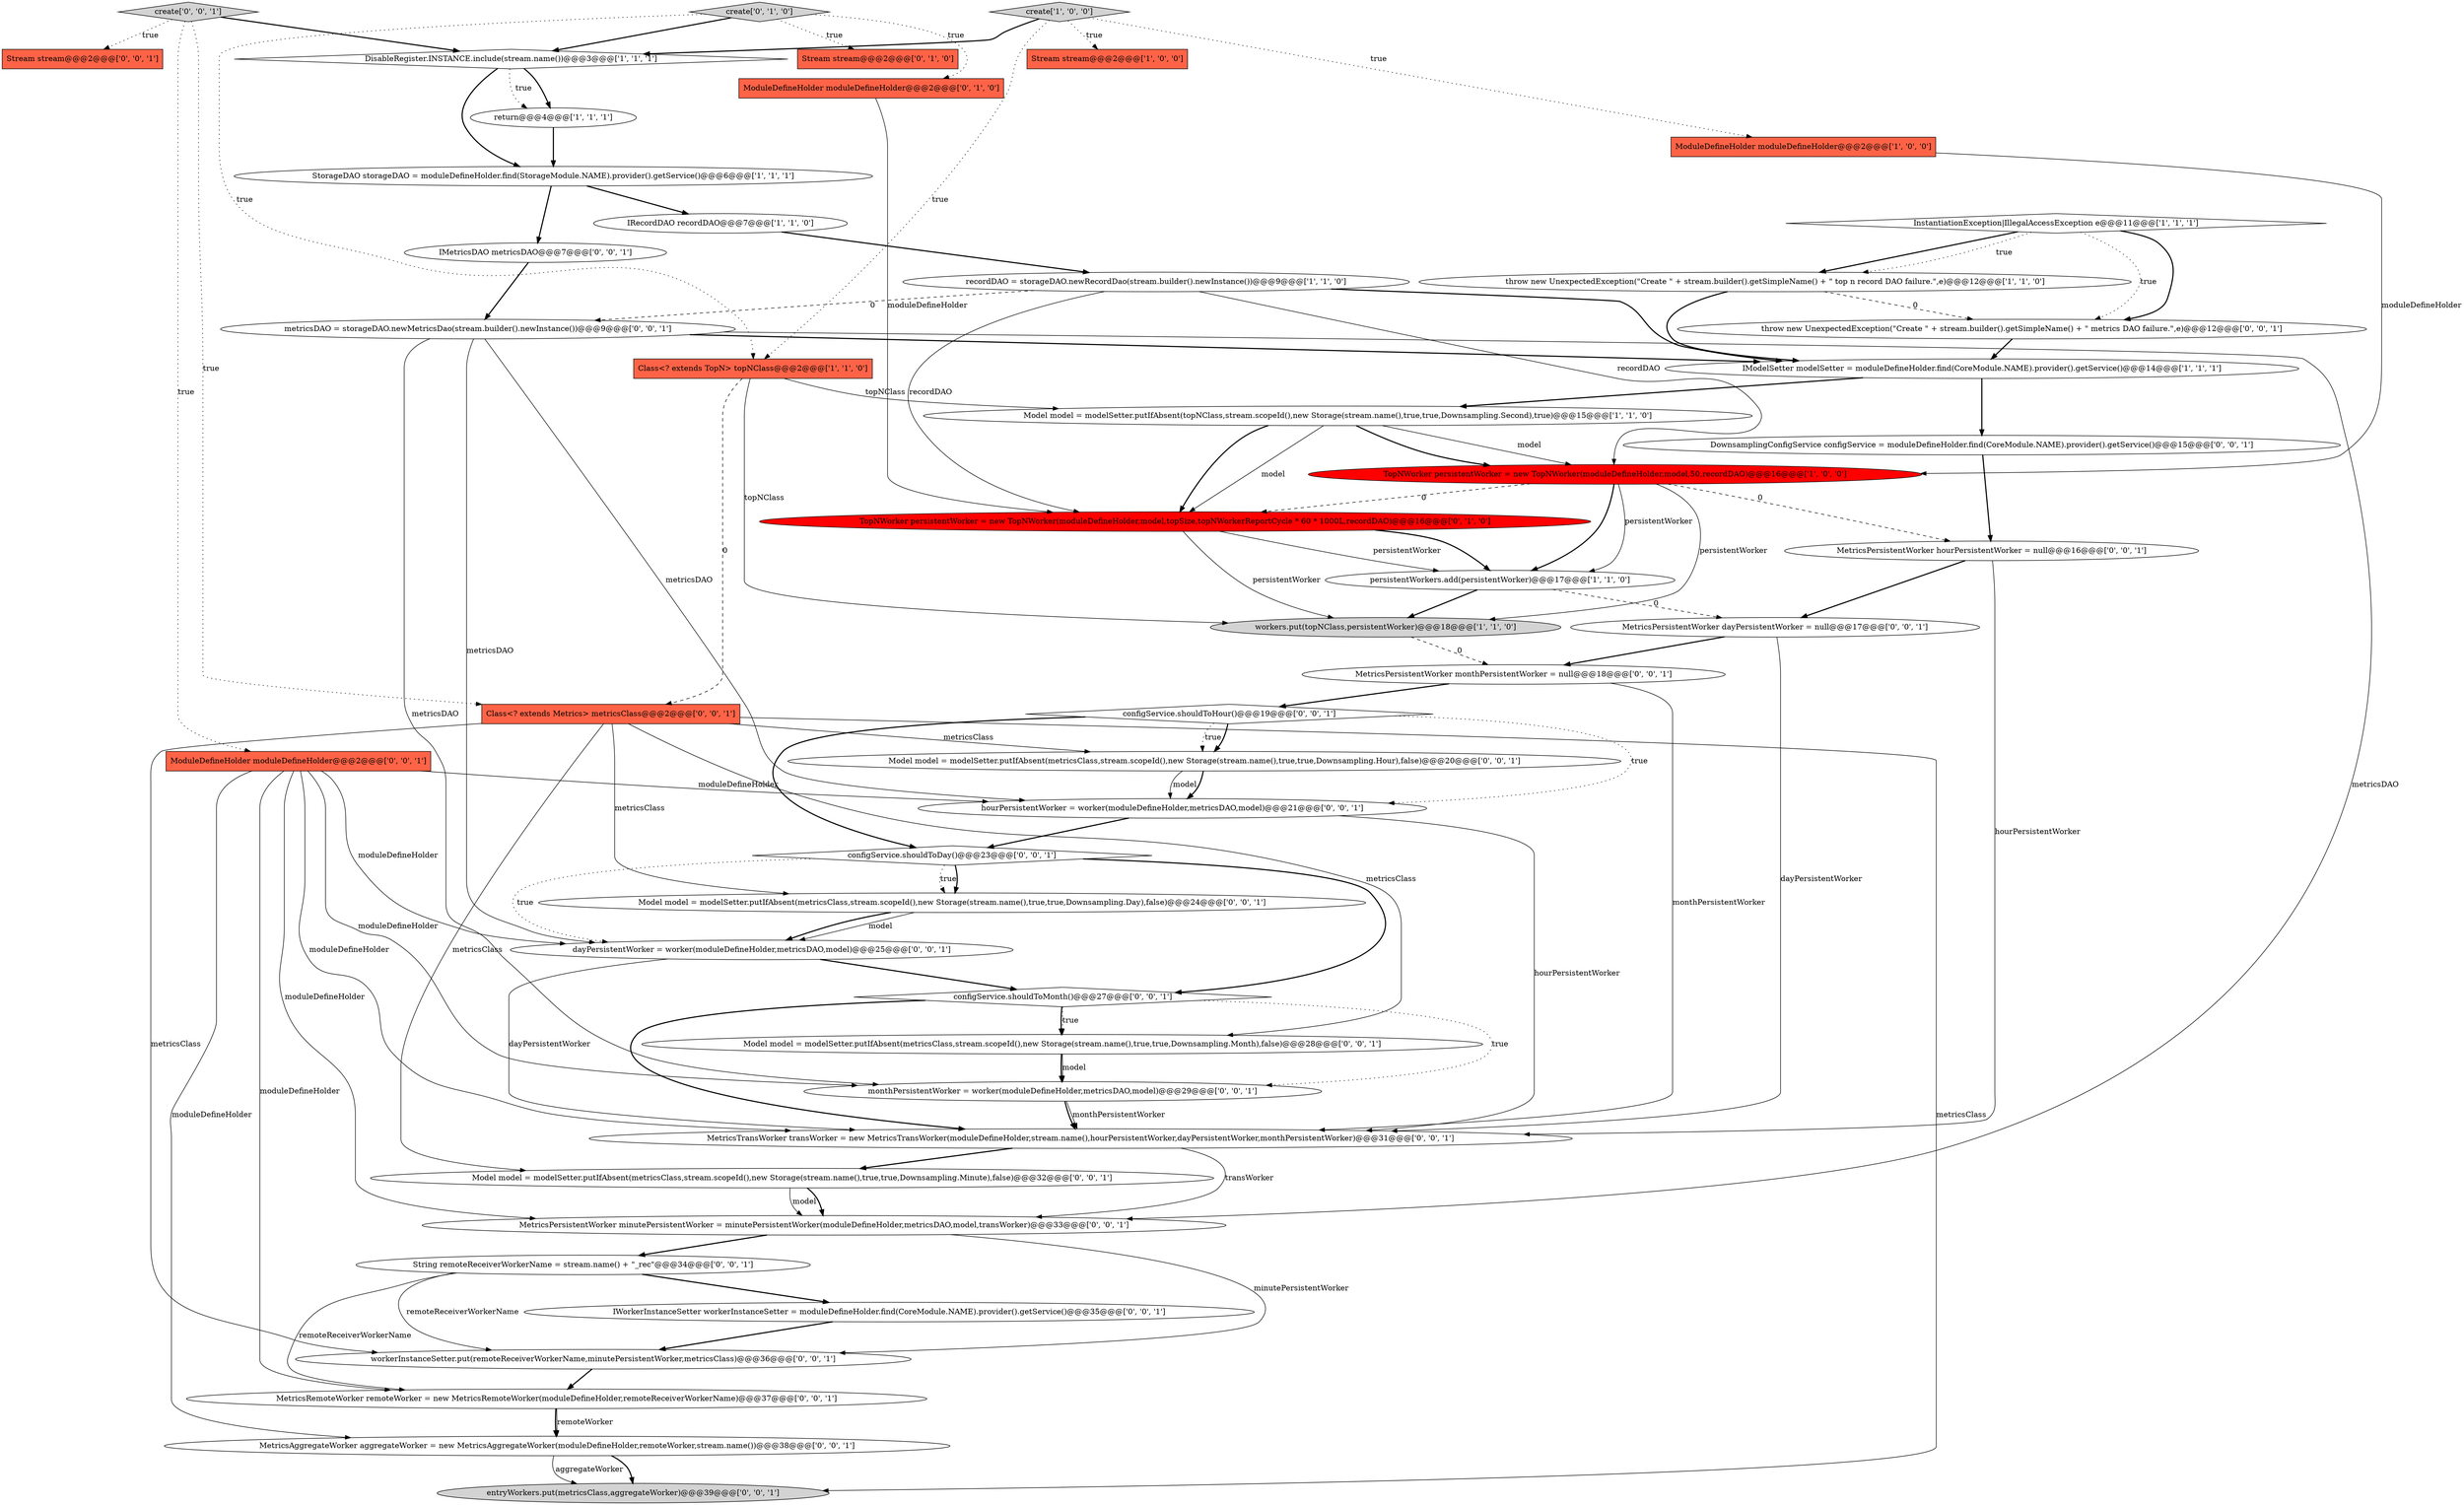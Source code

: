 digraph {
18 [style = filled, label = "create['0', '1', '0']", fillcolor = lightgray, shape = diamond image = "AAA0AAABBB2BBB"];
9 [style = filled, label = "Model model = modelSetter.putIfAbsent(topNClass,stream.scopeId(),new Storage(stream.name(),true,true,Downsampling.Second),true)@@@15@@@['1', '1', '0']", fillcolor = white, shape = ellipse image = "AAA0AAABBB1BBB"];
31 [style = filled, label = "MetricsPersistentWorker minutePersistentWorker = minutePersistentWorker(moduleDefineHolder,metricsDAO,model,transWorker)@@@33@@@['0', '0', '1']", fillcolor = white, shape = ellipse image = "AAA0AAABBB3BBB"];
8 [style = filled, label = "IRecordDAO recordDAO@@@7@@@['1', '1', '0']", fillcolor = white, shape = ellipse image = "AAA0AAABBB1BBB"];
47 [style = filled, label = "MetricsPersistentWorker hourPersistentWorker = null@@@16@@@['0', '0', '1']", fillcolor = white, shape = ellipse image = "AAA0AAABBB3BBB"];
7 [style = filled, label = "workers.put(topNClass,persistentWorker)@@@18@@@['1', '1', '0']", fillcolor = lightgray, shape = ellipse image = "AAA0AAABBB1BBB"];
13 [style = filled, label = "StorageDAO storageDAO = moduleDefineHolder.find(StorageModule.NAME).provider().getService()@@@6@@@['1', '1', '1']", fillcolor = white, shape = ellipse image = "AAA0AAABBB1BBB"];
15 [style = filled, label = "throw new UnexpectedException(\"Create \" + stream.builder().getSimpleName() + \" top n record DAO failure.\",e)@@@12@@@['1', '1', '0']", fillcolor = white, shape = ellipse image = "AAA0AAABBB1BBB"];
14 [style = filled, label = "InstantiationException|IllegalAccessException e@@@11@@@['1', '1', '1']", fillcolor = white, shape = diamond image = "AAA0AAABBB1BBB"];
28 [style = filled, label = "Model model = modelSetter.putIfAbsent(metricsClass,stream.scopeId(),new Storage(stream.name(),true,true,Downsampling.Hour),false)@@@20@@@['0', '0', '1']", fillcolor = white, shape = ellipse image = "AAA0AAABBB3BBB"];
40 [style = filled, label = "Stream stream@@@2@@@['0', '0', '1']", fillcolor = tomato, shape = box image = "AAA0AAABBB3BBB"];
39 [style = filled, label = "MetricsTransWorker transWorker = new MetricsTransWorker(moduleDefineHolder,stream.name(),hourPersistentWorker,dayPersistentWorker,monthPersistentWorker)@@@31@@@['0', '0', '1']", fillcolor = white, shape = ellipse image = "AAA0AAABBB3BBB"];
5 [style = filled, label = "Class<? extends TopN> topNClass@@@2@@@['1', '1', '0']", fillcolor = tomato, shape = box image = "AAA0AAABBB1BBB"];
42 [style = filled, label = "DownsamplingConfigService configService = moduleDefineHolder.find(CoreModule.NAME).provider().getService()@@@15@@@['0', '0', '1']", fillcolor = white, shape = ellipse image = "AAA0AAABBB3BBB"];
12 [style = filled, label = "DisableRegister.INSTANCE.include(stream.name())@@@3@@@['1', '1', '1']", fillcolor = white, shape = diamond image = "AAA0AAABBB1BBB"];
35 [style = filled, label = "configService.shouldToMonth()@@@27@@@['0', '0', '1']", fillcolor = white, shape = diamond image = "AAA0AAABBB3BBB"];
46 [style = filled, label = "IWorkerInstanceSetter workerInstanceSetter = moduleDefineHolder.find(CoreModule.NAME).provider().getService()@@@35@@@['0', '0', '1']", fillcolor = white, shape = ellipse image = "AAA0AAABBB3BBB"];
0 [style = filled, label = "ModuleDefineHolder moduleDefineHolder@@@2@@@['1', '0', '0']", fillcolor = tomato, shape = box image = "AAA0AAABBB1BBB"];
34 [style = filled, label = "create['0', '0', '1']", fillcolor = lightgray, shape = diamond image = "AAA0AAABBB3BBB"];
45 [style = filled, label = "Class<? extends Metrics> metricsClass@@@2@@@['0', '0', '1']", fillcolor = tomato, shape = box image = "AAA0AAABBB3BBB"];
20 [style = filled, label = "Model model = modelSetter.putIfAbsent(metricsClass,stream.scopeId(),new Storage(stream.name(),true,true,Downsampling.Day),false)@@@24@@@['0', '0', '1']", fillcolor = white, shape = ellipse image = "AAA0AAABBB3BBB"];
4 [style = filled, label = "TopNWorker persistentWorker = new TopNWorker(moduleDefineHolder,model,50,recordDAO)@@@16@@@['1', '0', '0']", fillcolor = red, shape = ellipse image = "AAA1AAABBB1BBB"];
21 [style = filled, label = "MetricsAggregateWorker aggregateWorker = new MetricsAggregateWorker(moduleDefineHolder,remoteWorker,stream.name())@@@38@@@['0', '0', '1']", fillcolor = white, shape = ellipse image = "AAA0AAABBB3BBB"];
32 [style = filled, label = "MetricsRemoteWorker remoteWorker = new MetricsRemoteWorker(moduleDefineHolder,remoteReceiverWorkerName)@@@37@@@['0', '0', '1']", fillcolor = white, shape = ellipse image = "AAA0AAABBB3BBB"];
38 [style = filled, label = "entryWorkers.put(metricsClass,aggregateWorker)@@@39@@@['0', '0', '1']", fillcolor = lightgray, shape = ellipse image = "AAA0AAABBB3BBB"];
41 [style = filled, label = "ModuleDefineHolder moduleDefineHolder@@@2@@@['0', '0', '1']", fillcolor = tomato, shape = box image = "AAA0AAABBB3BBB"];
10 [style = filled, label = "create['1', '0', '0']", fillcolor = lightgray, shape = diamond image = "AAA0AAABBB1BBB"];
2 [style = filled, label = "persistentWorkers.add(persistentWorker)@@@17@@@['1', '1', '0']", fillcolor = white, shape = ellipse image = "AAA0AAABBB1BBB"];
37 [style = filled, label = "throw new UnexpectedException(\"Create \" + stream.builder().getSimpleName() + \" metrics DAO failure.\",e)@@@12@@@['0', '0', '1']", fillcolor = white, shape = ellipse image = "AAA0AAABBB3BBB"];
22 [style = filled, label = "configService.shouldToDay()@@@23@@@['0', '0', '1']", fillcolor = white, shape = diamond image = "AAA0AAABBB3BBB"];
33 [style = filled, label = "MetricsPersistentWorker dayPersistentWorker = null@@@17@@@['0', '0', '1']", fillcolor = white, shape = ellipse image = "AAA0AAABBB3BBB"];
43 [style = filled, label = "configService.shouldToHour()@@@19@@@['0', '0', '1']", fillcolor = white, shape = diamond image = "AAA0AAABBB3BBB"];
23 [style = filled, label = "hourPersistentWorker = worker(moduleDefineHolder,metricsDAO,model)@@@21@@@['0', '0', '1']", fillcolor = white, shape = ellipse image = "AAA0AAABBB3BBB"];
26 [style = filled, label = "IMetricsDAO metricsDAO@@@7@@@['0', '0', '1']", fillcolor = white, shape = ellipse image = "AAA0AAABBB3BBB"];
44 [style = filled, label = "MetricsPersistentWorker monthPersistentWorker = null@@@18@@@['0', '0', '1']", fillcolor = white, shape = ellipse image = "AAA0AAABBB3BBB"];
36 [style = filled, label = "Model model = modelSetter.putIfAbsent(metricsClass,stream.scopeId(),new Storage(stream.name(),true,true,Downsampling.Minute),false)@@@32@@@['0', '0', '1']", fillcolor = white, shape = ellipse image = "AAA0AAABBB3BBB"];
3 [style = filled, label = "IModelSetter modelSetter = moduleDefineHolder.find(CoreModule.NAME).provider().getService()@@@14@@@['1', '1', '1']", fillcolor = white, shape = ellipse image = "AAA0AAABBB1BBB"];
27 [style = filled, label = "Model model = modelSetter.putIfAbsent(metricsClass,stream.scopeId(),new Storage(stream.name(),true,true,Downsampling.Month),false)@@@28@@@['0', '0', '1']", fillcolor = white, shape = ellipse image = "AAA0AAABBB3BBB"];
19 [style = filled, label = "Stream stream@@@2@@@['0', '1', '0']", fillcolor = tomato, shape = box image = "AAA0AAABBB2BBB"];
17 [style = filled, label = "ModuleDefineHolder moduleDefineHolder@@@2@@@['0', '1', '0']", fillcolor = tomato, shape = box image = "AAA0AAABBB2BBB"];
11 [style = filled, label = "return@@@4@@@['1', '1', '1']", fillcolor = white, shape = ellipse image = "AAA0AAABBB1BBB"];
1 [style = filled, label = "Stream stream@@@2@@@['1', '0', '0']", fillcolor = tomato, shape = box image = "AAA0AAABBB1BBB"];
29 [style = filled, label = "monthPersistentWorker = worker(moduleDefineHolder,metricsDAO,model)@@@29@@@['0', '0', '1']", fillcolor = white, shape = ellipse image = "AAA0AAABBB3BBB"];
30 [style = filled, label = "metricsDAO = storageDAO.newMetricsDao(stream.builder().newInstance())@@@9@@@['0', '0', '1']", fillcolor = white, shape = ellipse image = "AAA0AAABBB3BBB"];
48 [style = filled, label = "workerInstanceSetter.put(remoteReceiverWorkerName,minutePersistentWorker,metricsClass)@@@36@@@['0', '0', '1']", fillcolor = white, shape = ellipse image = "AAA0AAABBB3BBB"];
24 [style = filled, label = "dayPersistentWorker = worker(moduleDefineHolder,metricsDAO,model)@@@25@@@['0', '0', '1']", fillcolor = white, shape = ellipse image = "AAA0AAABBB3BBB"];
25 [style = filled, label = "String remoteReceiverWorkerName = stream.name() + \"_rec\"@@@34@@@['0', '0', '1']", fillcolor = white, shape = ellipse image = "AAA0AAABBB3BBB"];
6 [style = filled, label = "recordDAO = storageDAO.newRecordDao(stream.builder().newInstance())@@@9@@@['1', '1', '0']", fillcolor = white, shape = ellipse image = "AAA0AAABBB1BBB"];
16 [style = filled, label = "TopNWorker persistentWorker = new TopNWorker(moduleDefineHolder,model,topSize,topNWorkerReportCycle * 60 * 1000L,recordDAO)@@@16@@@['0', '1', '0']", fillcolor = red, shape = ellipse image = "AAA1AAABBB2BBB"];
6->3 [style = bold, label=""];
41->31 [style = solid, label="moduleDefineHolder"];
34->45 [style = dotted, label="true"];
4->16 [style = dashed, label="0"];
30->23 [style = solid, label="metricsDAO"];
17->16 [style = solid, label="moduleDefineHolder"];
8->6 [style = bold, label=""];
45->20 [style = solid, label="metricsClass"];
47->33 [style = bold, label=""];
46->48 [style = bold, label=""];
25->32 [style = solid, label="remoteReceiverWorkerName"];
9->16 [style = bold, label=""];
37->3 [style = bold, label=""];
24->39 [style = solid, label="dayPersistentWorker"];
20->24 [style = solid, label="model"];
21->38 [style = bold, label=""];
45->27 [style = solid, label="metricsClass"];
23->22 [style = bold, label=""];
45->48 [style = solid, label="metricsClass"];
25->48 [style = solid, label="remoteReceiverWorkerName"];
30->31 [style = solid, label="metricsDAO"];
10->12 [style = bold, label=""];
27->29 [style = solid, label="model"];
11->13 [style = bold, label=""];
36->31 [style = solid, label="model"];
4->2 [style = solid, label="persistentWorker"];
7->44 [style = dashed, label="0"];
10->1 [style = dotted, label="true"];
41->39 [style = solid, label="moduleDefineHolder"];
33->44 [style = bold, label=""];
5->7 [style = solid, label="topNClass"];
9->4 [style = solid, label="model"];
14->37 [style = bold, label=""];
44->39 [style = solid, label="monthPersistentWorker"];
41->23 [style = solid, label="moduleDefineHolder"];
45->36 [style = solid, label="metricsClass"];
29->39 [style = bold, label=""];
28->23 [style = solid, label="model"];
36->31 [style = bold, label=""];
12->11 [style = bold, label=""];
18->12 [style = bold, label=""];
4->2 [style = bold, label=""];
22->24 [style = dotted, label="true"];
33->39 [style = solid, label="dayPersistentWorker"];
12->11 [style = dotted, label="true"];
16->2 [style = solid, label="persistentWorker"];
22->20 [style = dotted, label="true"];
22->20 [style = bold, label=""];
14->37 [style = dotted, label="true"];
5->45 [style = dashed, label="0"];
4->7 [style = solid, label="persistentWorker"];
43->22 [style = bold, label=""];
43->28 [style = dotted, label="true"];
48->32 [style = bold, label=""];
23->39 [style = solid, label="hourPersistentWorker"];
41->29 [style = solid, label="moduleDefineHolder"];
10->0 [style = dotted, label="true"];
14->15 [style = bold, label=""];
18->5 [style = dotted, label="true"];
2->33 [style = dashed, label="0"];
18->17 [style = dotted, label="true"];
27->29 [style = bold, label=""];
43->23 [style = dotted, label="true"];
9->16 [style = solid, label="model"];
35->29 [style = dotted, label="true"];
31->25 [style = bold, label=""];
45->28 [style = solid, label="metricsClass"];
47->39 [style = solid, label="hourPersistentWorker"];
35->39 [style = bold, label=""];
41->21 [style = solid, label="moduleDefineHolder"];
18->19 [style = dotted, label="true"];
42->47 [style = bold, label=""];
15->3 [style = bold, label=""];
3->42 [style = bold, label=""];
29->39 [style = solid, label="monthPersistentWorker"];
3->9 [style = bold, label=""];
12->13 [style = bold, label=""];
45->38 [style = solid, label="metricsClass"];
30->3 [style = bold, label=""];
13->26 [style = bold, label=""];
28->23 [style = bold, label=""];
41->24 [style = solid, label="moduleDefineHolder"];
32->21 [style = solid, label="remoteWorker"];
22->35 [style = bold, label=""];
21->38 [style = solid, label="aggregateWorker"];
34->40 [style = dotted, label="true"];
35->27 [style = bold, label=""];
32->21 [style = bold, label=""];
30->24 [style = solid, label="metricsDAO"];
24->35 [style = bold, label=""];
16->7 [style = solid, label="persistentWorker"];
15->37 [style = dashed, label="0"];
9->4 [style = bold, label=""];
4->47 [style = dashed, label="0"];
25->46 [style = bold, label=""];
0->4 [style = solid, label="moduleDefineHolder"];
16->2 [style = bold, label=""];
34->12 [style = bold, label=""];
10->5 [style = dotted, label="true"];
31->48 [style = solid, label="minutePersistentWorker"];
44->43 [style = bold, label=""];
43->28 [style = bold, label=""];
26->30 [style = bold, label=""];
41->32 [style = solid, label="moduleDefineHolder"];
14->15 [style = dotted, label="true"];
6->4 [style = solid, label="recordDAO"];
35->27 [style = dotted, label="true"];
34->41 [style = dotted, label="true"];
39->31 [style = solid, label="transWorker"];
30->29 [style = solid, label="metricsDAO"];
5->9 [style = solid, label="topNClass"];
6->30 [style = dashed, label="0"];
6->16 [style = solid, label="recordDAO"];
2->7 [style = bold, label=""];
13->8 [style = bold, label=""];
20->24 [style = bold, label=""];
39->36 [style = bold, label=""];
}
